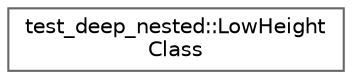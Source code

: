 digraph "类继承关系图"
{
 // LATEX_PDF_SIZE
  bgcolor="transparent";
  edge [fontname=Helvetica,fontsize=10,labelfontname=Helvetica,labelfontsize=10];
  node [fontname=Helvetica,fontsize=10,shape=box,height=0.2,width=0.4];
  rankdir="LR";
  Node0 [id="Node000000",label="test_deep_nested::LowHeight\lClass",height=0.2,width=0.4,color="grey40", fillcolor="white", style="filled",URL="$classtest__deep__nested_1_1_low_height_class.html",tooltip=" "];
}
